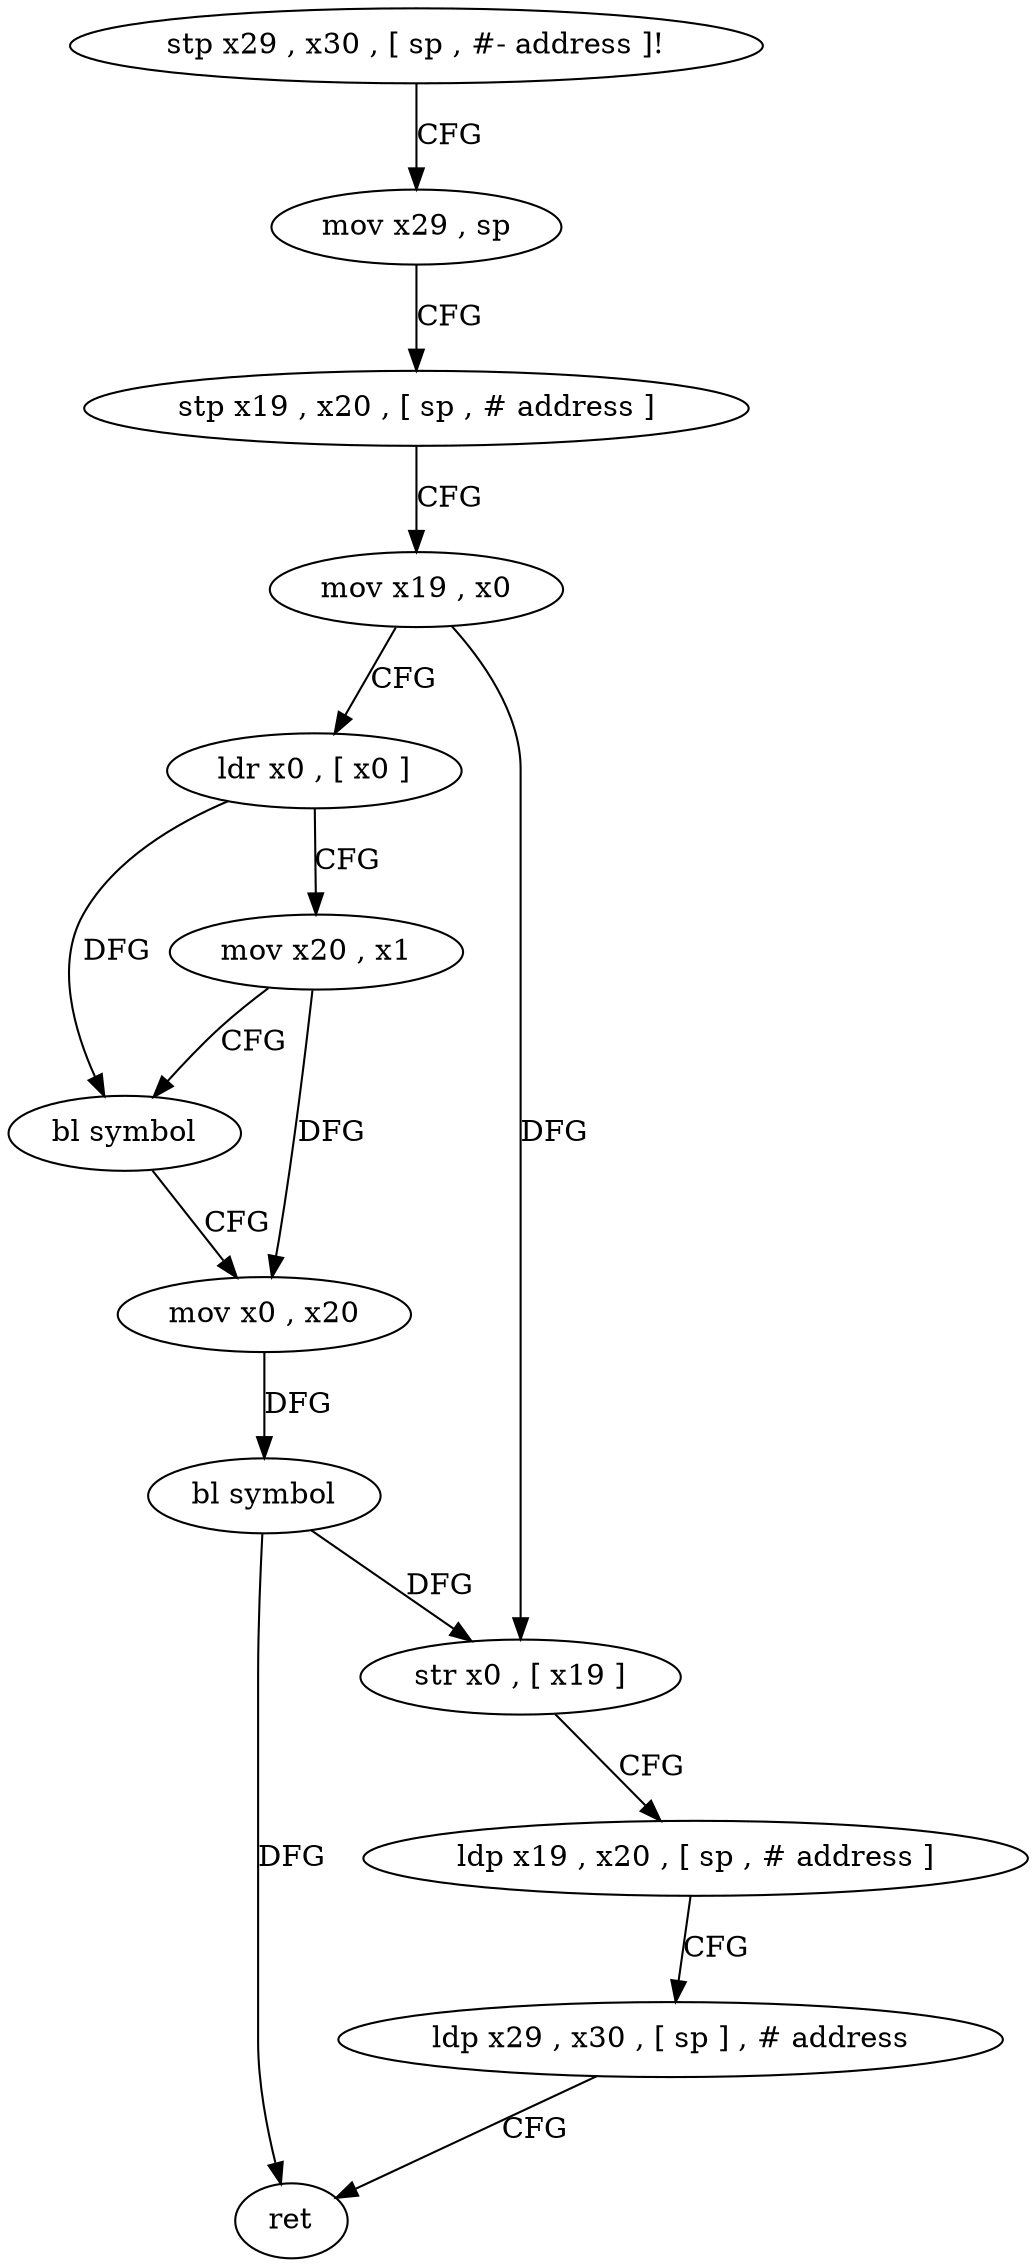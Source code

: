 digraph "func" {
"83504" [label = "stp x29 , x30 , [ sp , #- address ]!" ]
"83508" [label = "mov x29 , sp" ]
"83512" [label = "stp x19 , x20 , [ sp , # address ]" ]
"83516" [label = "mov x19 , x0" ]
"83520" [label = "ldr x0 , [ x0 ]" ]
"83524" [label = "mov x20 , x1" ]
"83528" [label = "bl symbol" ]
"83532" [label = "mov x0 , x20" ]
"83536" [label = "bl symbol" ]
"83540" [label = "str x0 , [ x19 ]" ]
"83544" [label = "ldp x19 , x20 , [ sp , # address ]" ]
"83548" [label = "ldp x29 , x30 , [ sp ] , # address" ]
"83552" [label = "ret" ]
"83504" -> "83508" [ label = "CFG" ]
"83508" -> "83512" [ label = "CFG" ]
"83512" -> "83516" [ label = "CFG" ]
"83516" -> "83520" [ label = "CFG" ]
"83516" -> "83540" [ label = "DFG" ]
"83520" -> "83524" [ label = "CFG" ]
"83520" -> "83528" [ label = "DFG" ]
"83524" -> "83528" [ label = "CFG" ]
"83524" -> "83532" [ label = "DFG" ]
"83528" -> "83532" [ label = "CFG" ]
"83532" -> "83536" [ label = "DFG" ]
"83536" -> "83540" [ label = "DFG" ]
"83536" -> "83552" [ label = "DFG" ]
"83540" -> "83544" [ label = "CFG" ]
"83544" -> "83548" [ label = "CFG" ]
"83548" -> "83552" [ label = "CFG" ]
}
